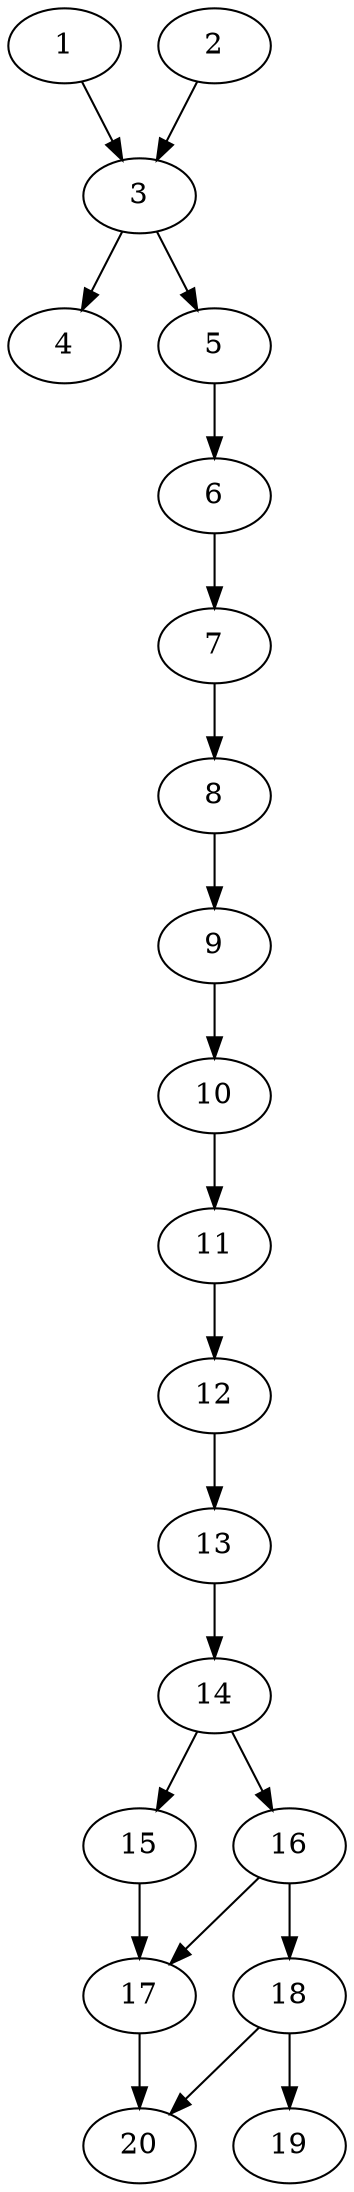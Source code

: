 // DAG automatically generated by daggen at Thu Oct  3 13:58:43 2019
// ./daggen --dot -n 20 --ccr 0.4 --fat 0.3 --regular 0.7 --density 0.9 --mindata 5242880 --maxdata 52428800 
digraph G {
  1 [size="56872960", alpha="0.02", expect_size="22749184"] 
  1 -> 3 [size ="22749184"]
  2 [size="36751360", alpha="0.09", expect_size="14700544"] 
  2 -> 3 [size ="14700544"]
  3 [size="19202560", alpha="0.16", expect_size="7681024"] 
  3 -> 4 [size ="7681024"]
  3 -> 5 [size ="7681024"]
  4 [size="101214720", alpha="0.02", expect_size="40485888"] 
  5 [size="40424960", alpha="0.19", expect_size="16169984"] 
  5 -> 6 [size ="16169984"]
  6 [size="84751360", alpha="0.08", expect_size="33900544"] 
  6 -> 7 [size ="33900544"]
  7 [size="40107520", alpha="0.14", expect_size="16043008"] 
  7 -> 8 [size ="16043008"]
  8 [size="82849280", alpha="0.03", expect_size="33139712"] 
  8 -> 9 [size ="33139712"]
  9 [size="119267840", alpha="0.03", expect_size="47707136"] 
  9 -> 10 [size ="47707136"]
  10 [size="37150720", alpha="0.19", expect_size="14860288"] 
  10 -> 11 [size ="14860288"]
  11 [size="112837120", alpha="0.07", expect_size="45134848"] 
  11 -> 12 [size ="45134848"]
  12 [size="126064640", alpha="0.11", expect_size="50425856"] 
  12 -> 13 [size ="50425856"]
  13 [size="62699520", alpha="0.03", expect_size="25079808"] 
  13 -> 14 [size ="25079808"]
  14 [size="37888000", alpha="0.15", expect_size="15155200"] 
  14 -> 15 [size ="15155200"]
  14 -> 16 [size ="15155200"]
  15 [size="51087360", alpha="0.06", expect_size="20434944"] 
  15 -> 17 [size ="20434944"]
  16 [size="45281280", alpha="0.09", expect_size="18112512"] 
  16 -> 17 [size ="18112512"]
  16 -> 18 [size ="18112512"]
  17 [size="92303360", alpha="0.15", expect_size="36921344"] 
  17 -> 20 [size ="36921344"]
  18 [size="57039360", alpha="0.07", expect_size="22815744"] 
  18 -> 19 [size ="22815744"]
  18 -> 20 [size ="22815744"]
  19 [size="72401920", alpha="0.08", expect_size="28960768"] 
  20 [size="88481280", alpha="0.08", expect_size="35392512"] 
}
